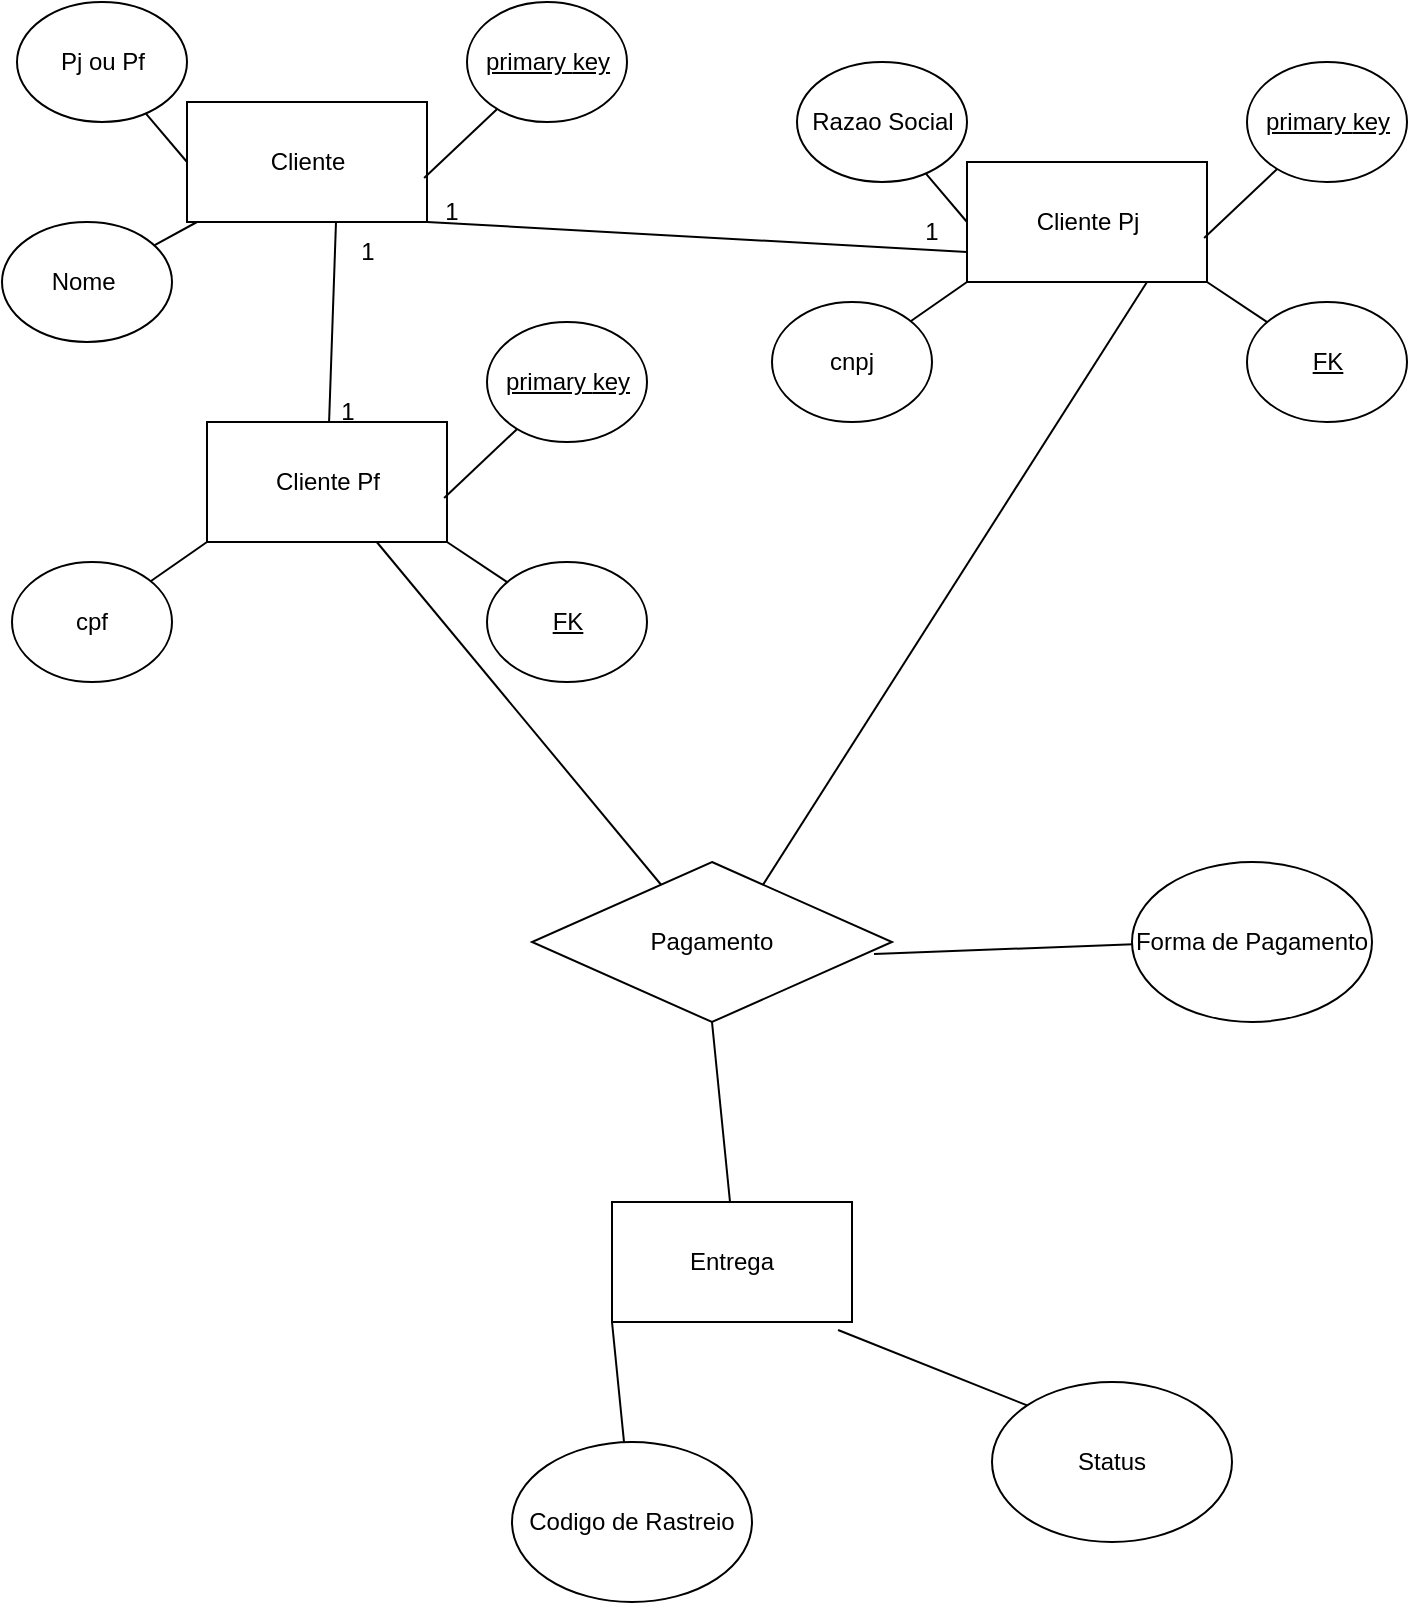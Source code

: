 <mxfile version="25.0.1">
  <diagram name="Página-1" id="Lajqjl-F_BPVKonn6Wrh">
    <mxGraphModel dx="1124" dy="749" grid="1" gridSize="10" guides="1" tooltips="1" connect="1" arrows="1" fold="1" page="1" pageScale="1" pageWidth="827" pageHeight="1169" math="0" shadow="0">
      <root>
        <mxCell id="0" />
        <mxCell id="1" parent="0" />
        <mxCell id="zp3nPNhEVCg_G4fRHyut-75" value="Cliente" style="rounded=0;whiteSpace=wrap;html=1;" vertex="1" parent="1">
          <mxGeometry x="107.5" y="80" width="120" height="60" as="geometry" />
        </mxCell>
        <mxCell id="zp3nPNhEVCg_G4fRHyut-76" value="&lt;u&gt;primary&amp;nbsp;&lt;span style=&quot;color: rgba(0, 0, 0, 0); font-family: monospace; font-size: 0px; text-align: start; text-wrap-mode: nowrap;&quot;&gt;%3CmxGraphModel%3E%3Croot%3E%3CmxCell%20id%3D%220%22%2F%3E%3CmxCell%20id%3D%221%22%20parent%3D%220%22%2F%3E%3CmxCell%20id%3D%222%22%20value%3D%22Cliente%22%20style%3D%22shape%3Dtable%3BstartSize%3D30%3Bcontainer%3D1%3Bcollapsible%3D0%3BchildLayout%3DtableLayout%3BfixedRows%3D1%3BrowLines%3D0%3BfontStyle%3D0%3BstrokeColor%3Ddefault%3BfontSize%3D16%3B%22%20vertex%3D%221%22%20parent%3D%221%22%3E%3CmxGeometry%20x%3D%2220%22%20y%3D%22240%22%20width%3D%22310%22%20height%3D%22160%22%20as%3D%22geometry%22%2F%3E%3C%2FmxCell%3E%3CmxCell%20id%3D%223%22%20value%3D%22%22%20style%3D%22shape%3DtableRow%3Bhorizontal%3D0%3BstartSize%3D0%3BswimlaneHead%3D0%3BswimlaneBody%3D0%3Btop%3D0%3Bleft%3D0%3Bbottom%3D0%3Bright%3D0%3Bcollapsible%3D0%3BdropTarget%3D0%3BfillColor%3Dnone%3Bpoints%3D%5B%5B0%2C0.5%5D%2C%5B1%2C0.5%5D%5D%3BportConstraint%3Deastwest%3BstrokeColor%3Dinherit%3BfontSize%3D16%3B%22%20vertex%3D%221%22%20parent%3D%222%22%3E%3CmxGeometry%20y%3D%2230%22%20width%3D%22310%22%20height%3D%2240%22%20as%3D%22geometry%22%2F%3E%3C%2FmxCell%3E%3CmxCell%20id%3D%224%22%20value%3D%22PK%22%20style%3D%22shape%3DpartialRectangle%3Bhtml%3D1%3BwhiteSpace%3Dwrap%3Bconnectable%3D0%3BfillColor%3Dnone%3Btop%3D0%3Bleft%3D0%3Bbottom%3D0%3Bright%3D0%3Boverflow%3Dhidden%3BpointerEvents%3D1%3BstrokeColor%3Dinherit%3BfontSize%3D16%3B%22%20vertex%3D%221%22%20parent%3D%223%22%3E%3CmxGeometry%20width%3D%2269%22%20height%3D%2240%22%20as%3D%22geometry%22%3E%3CmxRectangle%20width%3D%2269%22%20height%3D%2240%22%20as%3D%22alternateBounds%22%2F%3E%3C%2FmxGeometry%3E%3C%2FmxCell%3E%3CmxCell%20id%3D%225%22%20value%3D%22%26lt%3Bu%26gt%3BPrymary%20key%26lt%3B%2Fu%26gt%3B%22%20style%3D%22shape%3DpartialRectangle%3Bhtml%3D1%3BwhiteSpace%3Dwrap%3Bconnectable%3D0%3BfillColor%3Dnone%3Btop%3D0%3Bleft%3D0%3Bbottom%3D0%3Bright%3D0%3Balign%3Dleft%3BspacingLeft%3D6%3Boverflow%3Dhidden%3BstrokeColor%3Dinherit%3BfontSize%3D16%3B%22%20vertex%3D%221%22%20parent%3D%223%22%3E%3CmxGeometry%20x%3D%2269%22%20width%3D%22241%22%20height%3D%2240%22%20as%3D%22geometry%22%3E%3CmxRectangle%20width%3D%22241%22%20height%3D%2240%22%20as%3D%22alternateBounds%22%2F%3E%3C%2FmxGeometry%3E%3C%2FmxCell%3E%3CmxCell%20id%3D%226%22%20value%3D%22%22%20style%3D%22shape%3DtableRow%3Bhorizontal%3D0%3BstartSize%3D0%3BswimlaneHead%3D0%3BswimlaneBody%3D0%3Btop%3D0%3Bleft%3D0%3Bbottom%3D0%3Bright%3D0%3Bcollapsible%3D0%3BdropTarget%3D0%3BfillColor%3Dnone%3Bpoints%3D%5B%5B0%2C0.5%5D%2C%5B1%2C0.5%5D%5D%3BportConstraint%3Deastwest%3BstrokeColor%3Dinherit%3BfontSize%3D16%3B%22%20vertex%3D%221%22%20parent%3D%222%22%3E%3CmxGeometry%20y%3D%2270%22%20width%3D%22310%22%20height%3D%2270%22%20as%3D%22geometry%22%2F%3E%3C%2FmxCell%3E%3CmxCell%20id%3D%227%22%20value%3D%22Tipo%20Cliente%22%20style%3D%22shape%3DpartialRectangle%3Bhtml%3D1%3BwhiteSpace%3Dwrap%3Bconnectable%3D0%3BfillColor%3Dnone%3Btop%3D0%3Bleft%3D0%3Bbottom%3D0%3Bright%3D0%3Boverflow%3Dhidden%3BstrokeColor%3Dinherit%3BfontSize%3D16%3B%22%20vertex%3D%221%22%20parent%3D%226%22%3E%3CmxGeometry%20width%3D%2269%22%20height%3D%2270%22%20as%3D%22geometry%22%3E%3CmxRectangle%20width%3D%2269%22%20height%3D%2270%22%20as%3D%22alternateBounds%22%2F%3E%3C%2FmxGeometry%3E%3C%2FmxCell%3E%3CmxCell%20id%3D%228%22%20value%3D%22Pj%20ou%20Pf%22%20style%3D%22shape%3DpartialRectangle%3Bhtml%3D1%3BwhiteSpace%3Dwrap%3Bconnectable%3D0%3BfillColor%3Dnone%3Btop%3D0%3Bleft%3D0%3Bbottom%3D0%3Bright%3D0%3Balign%3Dleft%3BspacingLeft%3D6%3Boverflow%3Dhidden%3BstrokeColor%3Dinherit%3BfontSize%3D16%3B%22%20vertex%3D%221%22%20parent%3D%226%22%3E%3CmxGeometry%20x%3D%2269%22%20width%3D%22241%22%20height%3D%2270%22%20as%3D%22geometry%22%3E%3CmxRectangle%20width%3D%22241%22%20height%3D%2270%22%20as%3D%22alternateBounds%22%2F%3E%3C%2FmxGeometry%3E%3C%2FmxCell%3E%3CmxCell%20id%3D%229%22%20value%3D%22%22%20style%3D%22shape%3DtableRow%3Bhorizontal%3D0%3BstartSize%3D0%3BswimlaneHead%3D0%3BswimlaneBody%3D0%3Btop%3D0%3Bleft%3D0%3Bbottom%3D0%3Bright%3D0%3Bcollapsible%3D0%3BdropTarget%3D0%3BfillColor%3Dnone%3Bpoints%3D%5B%5B0%2C0.5%5D%2C%5B1%2C0.5%5D%5D%3BportConstraint%3Deastwest%3BstrokeColor%3Dinherit%3BfontSize%3D16%3B%22%20vertex%3D%221%22%20parent%3D%222%22%3E%3CmxGeometry%20y%3D%22140%22%20width%3D%22310%22%20height%3D%2220%22%20as%3D%22geometry%22%2F%3E%3C%2FmxCell%3E%3CmxCell%20id%3D%2210%22%20value%3D%22%22%20style%3D%22shape%3DpartialRectangle%3Bhtml%3D1%3BwhiteSpace%3Dwrap%3Bconnectable%3D0%3BfillColor%3Dnone%3Btop%3D0%3Bleft%3D0%3Bbottom%3D0%3Bright%3D0%3Boverflow%3Dhidden%3BstrokeColor%3Dinherit%3BfontSize%3D16%3B%22%20vertex%3D%221%22%20parent%3D%229%22%3E%3CmxGeometry%20width%3D%2269%22%20height%3D%2220%22%20as%3D%22geometry%22%3E%3CmxRectangle%20width%3D%2269%22%20height%3D%2220%22%20as%3D%22alternateBounds%22%2F%3E%3C%2FmxGeometry%3E%3C%2FmxCell%3E%3CmxCell%20id%3D%2211%22%20value%3D%22%22%20style%3D%22shape%3DpartialRectangle%3Bhtml%3D1%3BwhiteSpace%3Dwrap%3Bconnectable%3D0%3BfillColor%3Dnone%3Btop%3D0%3Bleft%3D0%3Bbottom%3D0%3Bright%3D0%3Balign%3Dleft%3BspacingLeft%3D6%3Boverflow%3Dhidden%3BstrokeColor%3Dinherit%3BfontSize%3D16%3B%22%20vertex%3D%221%22%20parent%3D%229%22%3E%3CmxGeometry%20x%3D%2269%22%20width%3D%22241%22%20height%3D%2220%22%20as%3D%22geometry%22%3E%3CmxRectangle%20width%3D%22241%22%20height%3D%2220%22%20as%3D%22alternateBounds%22%2F%3E%3C%2FmxGeometry%3E%3C%2FmxCell%3E%3C%2Froot%3E%3C%2FmxGraphModel%3E&lt;/span&gt;key&lt;/u&gt;" style="ellipse;whiteSpace=wrap;html=1;" vertex="1" parent="1">
          <mxGeometry x="247.5" y="30" width="80" height="60" as="geometry" />
        </mxCell>
        <mxCell id="zp3nPNhEVCg_G4fRHyut-77" value="Pj ou Pf" style="ellipse;whiteSpace=wrap;html=1;" vertex="1" parent="1">
          <mxGeometry x="22.5" y="30" width="85" height="60" as="geometry" />
        </mxCell>
        <mxCell id="zp3nPNhEVCg_G4fRHyut-78" value="" style="endArrow=none;html=1;rounded=0;exitX=0;exitY=0.5;exitDx=0;exitDy=0;" edge="1" parent="1" source="zp3nPNhEVCg_G4fRHyut-75" target="zp3nPNhEVCg_G4fRHyut-77">
          <mxGeometry width="50" height="50" relative="1" as="geometry">
            <mxPoint x="270" y="410" as="sourcePoint" />
            <mxPoint x="320" y="360" as="targetPoint" />
          </mxGeometry>
        </mxCell>
        <mxCell id="zp3nPNhEVCg_G4fRHyut-79" value="" style="endArrow=none;html=1;rounded=0;exitX=0.988;exitY=0.633;exitDx=0;exitDy=0;exitPerimeter=0;" edge="1" parent="1" source="zp3nPNhEVCg_G4fRHyut-75" target="zp3nPNhEVCg_G4fRHyut-76">
          <mxGeometry width="50" height="50" relative="1" as="geometry">
            <mxPoint x="118" y="120" as="sourcePoint" />
            <mxPoint x="97" y="96" as="targetPoint" />
          </mxGeometry>
        </mxCell>
        <mxCell id="zp3nPNhEVCg_G4fRHyut-80" value="Cliente Pf" style="rounded=0;whiteSpace=wrap;html=1;" vertex="1" parent="1">
          <mxGeometry x="117.5" y="240" width="120" height="60" as="geometry" />
        </mxCell>
        <mxCell id="zp3nPNhEVCg_G4fRHyut-81" value="&lt;u&gt;primary&amp;nbsp;&lt;span style=&quot;color: rgba(0, 0, 0, 0); font-family: monospace; font-size: 0px; text-align: start; text-wrap-mode: nowrap;&quot;&gt;%3CmxGraphModel%3E%3Croot%3E%3CmxCell%20id%3D%220%22%2F%3E%3CmxCell%20id%3D%221%22%20parent%3D%220%22%2F%3E%3CmxCell%20id%3D%222%22%20value%3D%22Cliente%22%20style%3D%22shape%3Dtable%3BstartSize%3D30%3Bcontainer%3D1%3Bcollapsible%3D0%3BchildLayout%3DtableLayout%3BfixedRows%3D1%3BrowLines%3D0%3BfontStyle%3D0%3BstrokeColor%3Ddefault%3BfontSize%3D16%3B%22%20vertex%3D%221%22%20parent%3D%221%22%3E%3CmxGeometry%20x%3D%2220%22%20y%3D%22240%22%20width%3D%22310%22%20height%3D%22160%22%20as%3D%22geometry%22%2F%3E%3C%2FmxCell%3E%3CmxCell%20id%3D%223%22%20value%3D%22%22%20style%3D%22shape%3DtableRow%3Bhorizontal%3D0%3BstartSize%3D0%3BswimlaneHead%3D0%3BswimlaneBody%3D0%3Btop%3D0%3Bleft%3D0%3Bbottom%3D0%3Bright%3D0%3Bcollapsible%3D0%3BdropTarget%3D0%3BfillColor%3Dnone%3Bpoints%3D%5B%5B0%2C0.5%5D%2C%5B1%2C0.5%5D%5D%3BportConstraint%3Deastwest%3BstrokeColor%3Dinherit%3BfontSize%3D16%3B%22%20vertex%3D%221%22%20parent%3D%222%22%3E%3CmxGeometry%20y%3D%2230%22%20width%3D%22310%22%20height%3D%2240%22%20as%3D%22geometry%22%2F%3E%3C%2FmxCell%3E%3CmxCell%20id%3D%224%22%20value%3D%22PK%22%20style%3D%22shape%3DpartialRectangle%3Bhtml%3D1%3BwhiteSpace%3Dwrap%3Bconnectable%3D0%3BfillColor%3Dnone%3Btop%3D0%3Bleft%3D0%3Bbottom%3D0%3Bright%3D0%3Boverflow%3Dhidden%3BpointerEvents%3D1%3BstrokeColor%3Dinherit%3BfontSize%3D16%3B%22%20vertex%3D%221%22%20parent%3D%223%22%3E%3CmxGeometry%20width%3D%2269%22%20height%3D%2240%22%20as%3D%22geometry%22%3E%3CmxRectangle%20width%3D%2269%22%20height%3D%2240%22%20as%3D%22alternateBounds%22%2F%3E%3C%2FmxGeometry%3E%3C%2FmxCell%3E%3CmxCell%20id%3D%225%22%20value%3D%22%26lt%3Bu%26gt%3BPrymary%20key%26lt%3B%2Fu%26gt%3B%22%20style%3D%22shape%3DpartialRectangle%3Bhtml%3D1%3BwhiteSpace%3Dwrap%3Bconnectable%3D0%3BfillColor%3Dnone%3Btop%3D0%3Bleft%3D0%3Bbottom%3D0%3Bright%3D0%3Balign%3Dleft%3BspacingLeft%3D6%3Boverflow%3Dhidden%3BstrokeColor%3Dinherit%3BfontSize%3D16%3B%22%20vertex%3D%221%22%20parent%3D%223%22%3E%3CmxGeometry%20x%3D%2269%22%20width%3D%22241%22%20height%3D%2240%22%20as%3D%22geometry%22%3E%3CmxRectangle%20width%3D%22241%22%20height%3D%2240%22%20as%3D%22alternateBounds%22%2F%3E%3C%2FmxGeometry%3E%3C%2FmxCell%3E%3CmxCell%20id%3D%226%22%20value%3D%22%22%20style%3D%22shape%3DtableRow%3Bhorizontal%3D0%3BstartSize%3D0%3BswimlaneHead%3D0%3BswimlaneBody%3D0%3Btop%3D0%3Bleft%3D0%3Bbottom%3D0%3Bright%3D0%3Bcollapsible%3D0%3BdropTarget%3D0%3BfillColor%3Dnone%3Bpoints%3D%5B%5B0%2C0.5%5D%2C%5B1%2C0.5%5D%5D%3BportConstraint%3Deastwest%3BstrokeColor%3Dinherit%3BfontSize%3D16%3B%22%20vertex%3D%221%22%20parent%3D%222%22%3E%3CmxGeometry%20y%3D%2270%22%20width%3D%22310%22%20height%3D%2270%22%20as%3D%22geometry%22%2F%3E%3C%2FmxCell%3E%3CmxCell%20id%3D%227%22%20value%3D%22Tipo%20Cliente%22%20style%3D%22shape%3DpartialRectangle%3Bhtml%3D1%3BwhiteSpace%3Dwrap%3Bconnectable%3D0%3BfillColor%3Dnone%3Btop%3D0%3Bleft%3D0%3Bbottom%3D0%3Bright%3D0%3Boverflow%3Dhidden%3BstrokeColor%3Dinherit%3BfontSize%3D16%3B%22%20vertex%3D%221%22%20parent%3D%226%22%3E%3CmxGeometry%20width%3D%2269%22%20height%3D%2270%22%20as%3D%22geometry%22%3E%3CmxRectangle%20width%3D%2269%22%20height%3D%2270%22%20as%3D%22alternateBounds%22%2F%3E%3C%2FmxGeometry%3E%3C%2FmxCell%3E%3CmxCell%20id%3D%228%22%20value%3D%22Pj%20ou%20Pf%22%20style%3D%22shape%3DpartialRectangle%3Bhtml%3D1%3BwhiteSpace%3Dwrap%3Bconnectable%3D0%3BfillColor%3Dnone%3Btop%3D0%3Bleft%3D0%3Bbottom%3D0%3Bright%3D0%3Balign%3Dleft%3BspacingLeft%3D6%3Boverflow%3Dhidden%3BstrokeColor%3Dinherit%3BfontSize%3D16%3B%22%20vertex%3D%221%22%20parent%3D%226%22%3E%3CmxGeometry%20x%3D%2269%22%20width%3D%22241%22%20height%3D%2270%22%20as%3D%22geometry%22%3E%3CmxRectangle%20width%3D%22241%22%20height%3D%2270%22%20as%3D%22alternateBounds%22%2F%3E%3C%2FmxGeometry%3E%3C%2FmxCell%3E%3CmxCell%20id%3D%229%22%20value%3D%22%22%20style%3D%22shape%3DtableRow%3Bhorizontal%3D0%3BstartSize%3D0%3BswimlaneHead%3D0%3BswimlaneBody%3D0%3Btop%3D0%3Bleft%3D0%3Bbottom%3D0%3Bright%3D0%3Bcollapsible%3D0%3BdropTarget%3D0%3BfillColor%3Dnone%3Bpoints%3D%5B%5B0%2C0.5%5D%2C%5B1%2C0.5%5D%5D%3BportConstraint%3Deastwest%3BstrokeColor%3Dinherit%3BfontSize%3D16%3B%22%20vertex%3D%221%22%20parent%3D%222%22%3E%3CmxGeometry%20y%3D%22140%22%20width%3D%22310%22%20height%3D%2220%22%20as%3D%22geometry%22%2F%3E%3C%2FmxCell%3E%3CmxCell%20id%3D%2210%22%20value%3D%22%22%20style%3D%22shape%3DpartialRectangle%3Bhtml%3D1%3BwhiteSpace%3Dwrap%3Bconnectable%3D0%3BfillColor%3Dnone%3Btop%3D0%3Bleft%3D0%3Bbottom%3D0%3Bright%3D0%3Boverflow%3Dhidden%3BstrokeColor%3Dinherit%3BfontSize%3D16%3B%22%20vertex%3D%221%22%20parent%3D%229%22%3E%3CmxGeometry%20width%3D%2269%22%20height%3D%2220%22%20as%3D%22geometry%22%3E%3CmxRectangle%20width%3D%2269%22%20height%3D%2220%22%20as%3D%22alternateBounds%22%2F%3E%3C%2FmxGeometry%3E%3C%2FmxCell%3E%3CmxCell%20id%3D%2211%22%20value%3D%22%22%20style%3D%22shape%3DpartialRectangle%3Bhtml%3D1%3BwhiteSpace%3Dwrap%3Bconnectable%3D0%3BfillColor%3Dnone%3Btop%3D0%3Bleft%3D0%3Bbottom%3D0%3Bright%3D0%3Balign%3Dleft%3BspacingLeft%3D6%3Boverflow%3Dhidden%3BstrokeColor%3Dinherit%3BfontSize%3D16%3B%22%20vertex%3D%221%22%20parent%3D%229%22%3E%3CmxGeometry%20x%3D%2269%22%20width%3D%22241%22%20height%3D%2220%22%20as%3D%22geometry%22%3E%3CmxRectangle%20width%3D%22241%22%20height%3D%2220%22%20as%3D%22alternateBounds%22%2F%3E%3C%2FmxGeometry%3E%3C%2FmxCell%3E%3C%2Froot%3E%3C%2FmxGraphModel%3E&lt;/span&gt;key&lt;/u&gt;" style="ellipse;whiteSpace=wrap;html=1;" vertex="1" parent="1">
          <mxGeometry x="257.5" y="190" width="80" height="60" as="geometry" />
        </mxCell>
        <mxCell id="zp3nPNhEVCg_G4fRHyut-82" value="Nome&amp;nbsp;" style="ellipse;whiteSpace=wrap;html=1;" vertex="1" parent="1">
          <mxGeometry x="15" y="140" width="85" height="60" as="geometry" />
        </mxCell>
        <mxCell id="zp3nPNhEVCg_G4fRHyut-83" value="" style="endArrow=none;html=1;rounded=0;" edge="1" parent="1" source="zp3nPNhEVCg_G4fRHyut-75" target="zp3nPNhEVCg_G4fRHyut-82">
          <mxGeometry width="50" height="50" relative="1" as="geometry">
            <mxPoint x="280" y="570" as="sourcePoint" />
            <mxPoint x="330" y="520" as="targetPoint" />
          </mxGeometry>
        </mxCell>
        <mxCell id="zp3nPNhEVCg_G4fRHyut-84" value="" style="endArrow=none;html=1;rounded=0;exitX=0.988;exitY=0.633;exitDx=0;exitDy=0;exitPerimeter=0;" edge="1" parent="1" source="zp3nPNhEVCg_G4fRHyut-80" target="zp3nPNhEVCg_G4fRHyut-81">
          <mxGeometry width="50" height="50" relative="1" as="geometry">
            <mxPoint x="128" y="280" as="sourcePoint" />
            <mxPoint x="107" y="256" as="targetPoint" />
          </mxGeometry>
        </mxCell>
        <mxCell id="zp3nPNhEVCg_G4fRHyut-85" value="&lt;u&gt;FK&lt;/u&gt;" style="ellipse;whiteSpace=wrap;html=1;" vertex="1" parent="1">
          <mxGeometry x="257.5" y="310" width="80" height="60" as="geometry" />
        </mxCell>
        <mxCell id="zp3nPNhEVCg_G4fRHyut-86" value="" style="endArrow=none;html=1;rounded=0;entryX=1;entryY=1;entryDx=0;entryDy=0;" edge="1" parent="1" source="zp3nPNhEVCg_G4fRHyut-85" target="zp3nPNhEVCg_G4fRHyut-80">
          <mxGeometry width="50" height="50" relative="1" as="geometry">
            <mxPoint x="510" y="410" as="sourcePoint" />
            <mxPoint x="560" y="360" as="targetPoint" />
          </mxGeometry>
        </mxCell>
        <mxCell id="zp3nPNhEVCg_G4fRHyut-89" value="cpf" style="ellipse;whiteSpace=wrap;html=1;" vertex="1" parent="1">
          <mxGeometry x="20" y="310" width="80" height="60" as="geometry" />
        </mxCell>
        <mxCell id="zp3nPNhEVCg_G4fRHyut-90" value="" style="endArrow=none;html=1;rounded=0;entryX=0;entryY=1;entryDx=0;entryDy=0;" edge="1" parent="1" source="zp3nPNhEVCg_G4fRHyut-89" target="zp3nPNhEVCg_G4fRHyut-80">
          <mxGeometry width="50" height="50" relative="1" as="geometry">
            <mxPoint x="510" y="410" as="sourcePoint" />
            <mxPoint x="560" y="360" as="targetPoint" />
          </mxGeometry>
        </mxCell>
        <mxCell id="zp3nPNhEVCg_G4fRHyut-91" value="Cliente Pj" style="rounded=0;whiteSpace=wrap;html=1;" vertex="1" parent="1">
          <mxGeometry x="497.5" y="110" width="120" height="60" as="geometry" />
        </mxCell>
        <mxCell id="zp3nPNhEVCg_G4fRHyut-92" value="&lt;u&gt;primary&amp;nbsp;&lt;span style=&quot;color: rgba(0, 0, 0, 0); font-family: monospace; font-size: 0px; text-align: start; text-wrap-mode: nowrap;&quot;&gt;%3CmxGraphModel%3E%3Croot%3E%3CmxCell%20id%3D%220%22%2F%3E%3CmxCell%20id%3D%221%22%20parent%3D%220%22%2F%3E%3CmxCell%20id%3D%222%22%20value%3D%22Cliente%22%20style%3D%22shape%3Dtable%3BstartSize%3D30%3Bcontainer%3D1%3Bcollapsible%3D0%3BchildLayout%3DtableLayout%3BfixedRows%3D1%3BrowLines%3D0%3BfontStyle%3D0%3BstrokeColor%3Ddefault%3BfontSize%3D16%3B%22%20vertex%3D%221%22%20parent%3D%221%22%3E%3CmxGeometry%20x%3D%2220%22%20y%3D%22240%22%20width%3D%22310%22%20height%3D%22160%22%20as%3D%22geometry%22%2F%3E%3C%2FmxCell%3E%3CmxCell%20id%3D%223%22%20value%3D%22%22%20style%3D%22shape%3DtableRow%3Bhorizontal%3D0%3BstartSize%3D0%3BswimlaneHead%3D0%3BswimlaneBody%3D0%3Btop%3D0%3Bleft%3D0%3Bbottom%3D0%3Bright%3D0%3Bcollapsible%3D0%3BdropTarget%3D0%3BfillColor%3Dnone%3Bpoints%3D%5B%5B0%2C0.5%5D%2C%5B1%2C0.5%5D%5D%3BportConstraint%3Deastwest%3BstrokeColor%3Dinherit%3BfontSize%3D16%3B%22%20vertex%3D%221%22%20parent%3D%222%22%3E%3CmxGeometry%20y%3D%2230%22%20width%3D%22310%22%20height%3D%2240%22%20as%3D%22geometry%22%2F%3E%3C%2FmxCell%3E%3CmxCell%20id%3D%224%22%20value%3D%22PK%22%20style%3D%22shape%3DpartialRectangle%3Bhtml%3D1%3BwhiteSpace%3Dwrap%3Bconnectable%3D0%3BfillColor%3Dnone%3Btop%3D0%3Bleft%3D0%3Bbottom%3D0%3Bright%3D0%3Boverflow%3Dhidden%3BpointerEvents%3D1%3BstrokeColor%3Dinherit%3BfontSize%3D16%3B%22%20vertex%3D%221%22%20parent%3D%223%22%3E%3CmxGeometry%20width%3D%2269%22%20height%3D%2240%22%20as%3D%22geometry%22%3E%3CmxRectangle%20width%3D%2269%22%20height%3D%2240%22%20as%3D%22alternateBounds%22%2F%3E%3C%2FmxGeometry%3E%3C%2FmxCell%3E%3CmxCell%20id%3D%225%22%20value%3D%22%26lt%3Bu%26gt%3BPrymary%20key%26lt%3B%2Fu%26gt%3B%22%20style%3D%22shape%3DpartialRectangle%3Bhtml%3D1%3BwhiteSpace%3Dwrap%3Bconnectable%3D0%3BfillColor%3Dnone%3Btop%3D0%3Bleft%3D0%3Bbottom%3D0%3Bright%3D0%3Balign%3Dleft%3BspacingLeft%3D6%3Boverflow%3Dhidden%3BstrokeColor%3Dinherit%3BfontSize%3D16%3B%22%20vertex%3D%221%22%20parent%3D%223%22%3E%3CmxGeometry%20x%3D%2269%22%20width%3D%22241%22%20height%3D%2240%22%20as%3D%22geometry%22%3E%3CmxRectangle%20width%3D%22241%22%20height%3D%2240%22%20as%3D%22alternateBounds%22%2F%3E%3C%2FmxGeometry%3E%3C%2FmxCell%3E%3CmxCell%20id%3D%226%22%20value%3D%22%22%20style%3D%22shape%3DtableRow%3Bhorizontal%3D0%3BstartSize%3D0%3BswimlaneHead%3D0%3BswimlaneBody%3D0%3Btop%3D0%3Bleft%3D0%3Bbottom%3D0%3Bright%3D0%3Bcollapsible%3D0%3BdropTarget%3D0%3BfillColor%3Dnone%3Bpoints%3D%5B%5B0%2C0.5%5D%2C%5B1%2C0.5%5D%5D%3BportConstraint%3Deastwest%3BstrokeColor%3Dinherit%3BfontSize%3D16%3B%22%20vertex%3D%221%22%20parent%3D%222%22%3E%3CmxGeometry%20y%3D%2270%22%20width%3D%22310%22%20height%3D%2270%22%20as%3D%22geometry%22%2F%3E%3C%2FmxCell%3E%3CmxCell%20id%3D%227%22%20value%3D%22Tipo%20Cliente%22%20style%3D%22shape%3DpartialRectangle%3Bhtml%3D1%3BwhiteSpace%3Dwrap%3Bconnectable%3D0%3BfillColor%3Dnone%3Btop%3D0%3Bleft%3D0%3Bbottom%3D0%3Bright%3D0%3Boverflow%3Dhidden%3BstrokeColor%3Dinherit%3BfontSize%3D16%3B%22%20vertex%3D%221%22%20parent%3D%226%22%3E%3CmxGeometry%20width%3D%2269%22%20height%3D%2270%22%20as%3D%22geometry%22%3E%3CmxRectangle%20width%3D%2269%22%20height%3D%2270%22%20as%3D%22alternateBounds%22%2F%3E%3C%2FmxGeometry%3E%3C%2FmxCell%3E%3CmxCell%20id%3D%228%22%20value%3D%22Pj%20ou%20Pf%22%20style%3D%22shape%3DpartialRectangle%3Bhtml%3D1%3BwhiteSpace%3Dwrap%3Bconnectable%3D0%3BfillColor%3Dnone%3Btop%3D0%3Bleft%3D0%3Bbottom%3D0%3Bright%3D0%3Balign%3Dleft%3BspacingLeft%3D6%3Boverflow%3Dhidden%3BstrokeColor%3Dinherit%3BfontSize%3D16%3B%22%20vertex%3D%221%22%20parent%3D%226%22%3E%3CmxGeometry%20x%3D%2269%22%20width%3D%22241%22%20height%3D%2270%22%20as%3D%22geometry%22%3E%3CmxRectangle%20width%3D%22241%22%20height%3D%2270%22%20as%3D%22alternateBounds%22%2F%3E%3C%2FmxGeometry%3E%3C%2FmxCell%3E%3CmxCell%20id%3D%229%22%20value%3D%22%22%20style%3D%22shape%3DtableRow%3Bhorizontal%3D0%3BstartSize%3D0%3BswimlaneHead%3D0%3BswimlaneBody%3D0%3Btop%3D0%3Bleft%3D0%3Bbottom%3D0%3Bright%3D0%3Bcollapsible%3D0%3BdropTarget%3D0%3BfillColor%3Dnone%3Bpoints%3D%5B%5B0%2C0.5%5D%2C%5B1%2C0.5%5D%5D%3BportConstraint%3Deastwest%3BstrokeColor%3Dinherit%3BfontSize%3D16%3B%22%20vertex%3D%221%22%20parent%3D%222%22%3E%3CmxGeometry%20y%3D%22140%22%20width%3D%22310%22%20height%3D%2220%22%20as%3D%22geometry%22%2F%3E%3C%2FmxCell%3E%3CmxCell%20id%3D%2210%22%20value%3D%22%22%20style%3D%22shape%3DpartialRectangle%3Bhtml%3D1%3BwhiteSpace%3Dwrap%3Bconnectable%3D0%3BfillColor%3Dnone%3Btop%3D0%3Bleft%3D0%3Bbottom%3D0%3Bright%3D0%3Boverflow%3Dhidden%3BstrokeColor%3Dinherit%3BfontSize%3D16%3B%22%20vertex%3D%221%22%20parent%3D%229%22%3E%3CmxGeometry%20width%3D%2269%22%20height%3D%2220%22%20as%3D%22geometry%22%3E%3CmxRectangle%20width%3D%2269%22%20height%3D%2220%22%20as%3D%22alternateBounds%22%2F%3E%3C%2FmxGeometry%3E%3C%2FmxCell%3E%3CmxCell%20id%3D%2211%22%20value%3D%22%22%20style%3D%22shape%3DpartialRectangle%3Bhtml%3D1%3BwhiteSpace%3Dwrap%3Bconnectable%3D0%3BfillColor%3Dnone%3Btop%3D0%3Bleft%3D0%3Bbottom%3D0%3Bright%3D0%3Balign%3Dleft%3BspacingLeft%3D6%3Boverflow%3Dhidden%3BstrokeColor%3Dinherit%3BfontSize%3D16%3B%22%20vertex%3D%221%22%20parent%3D%229%22%3E%3CmxGeometry%20x%3D%2269%22%20width%3D%22241%22%20height%3D%2220%22%20as%3D%22geometry%22%3E%3CmxRectangle%20width%3D%22241%22%20height%3D%2220%22%20as%3D%22alternateBounds%22%2F%3E%3C%2FmxGeometry%3E%3C%2FmxCell%3E%3C%2Froot%3E%3C%2FmxGraphModel%3E&lt;/span&gt;key&lt;/u&gt;" style="ellipse;whiteSpace=wrap;html=1;" vertex="1" parent="1">
          <mxGeometry x="637.5" y="60" width="80" height="60" as="geometry" />
        </mxCell>
        <mxCell id="zp3nPNhEVCg_G4fRHyut-93" value="Razao Social" style="ellipse;whiteSpace=wrap;html=1;" vertex="1" parent="1">
          <mxGeometry x="412.5" y="60" width="85" height="60" as="geometry" />
        </mxCell>
        <mxCell id="zp3nPNhEVCg_G4fRHyut-94" value="" style="endArrow=none;html=1;rounded=0;exitX=0;exitY=0.5;exitDx=0;exitDy=0;" edge="1" parent="1" source="zp3nPNhEVCg_G4fRHyut-91" target="zp3nPNhEVCg_G4fRHyut-93">
          <mxGeometry width="50" height="50" relative="1" as="geometry">
            <mxPoint x="660" y="440" as="sourcePoint" />
            <mxPoint x="710" y="390" as="targetPoint" />
          </mxGeometry>
        </mxCell>
        <mxCell id="zp3nPNhEVCg_G4fRHyut-95" value="" style="endArrow=none;html=1;rounded=0;exitX=0.988;exitY=0.633;exitDx=0;exitDy=0;exitPerimeter=0;" edge="1" parent="1" source="zp3nPNhEVCg_G4fRHyut-91" target="zp3nPNhEVCg_G4fRHyut-92">
          <mxGeometry width="50" height="50" relative="1" as="geometry">
            <mxPoint x="508" y="150" as="sourcePoint" />
            <mxPoint x="487" y="126" as="targetPoint" />
          </mxGeometry>
        </mxCell>
        <mxCell id="zp3nPNhEVCg_G4fRHyut-96" value="&lt;u&gt;FK&lt;/u&gt;" style="ellipse;whiteSpace=wrap;html=1;" vertex="1" parent="1">
          <mxGeometry x="637.5" y="180" width="80" height="60" as="geometry" />
        </mxCell>
        <mxCell id="zp3nPNhEVCg_G4fRHyut-97" value="" style="endArrow=none;html=1;rounded=0;entryX=1;entryY=1;entryDx=0;entryDy=0;" edge="1" parent="1" source="zp3nPNhEVCg_G4fRHyut-96" target="zp3nPNhEVCg_G4fRHyut-91">
          <mxGeometry width="50" height="50" relative="1" as="geometry">
            <mxPoint x="890" y="280" as="sourcePoint" />
            <mxPoint x="940" y="230" as="targetPoint" />
          </mxGeometry>
        </mxCell>
        <mxCell id="zp3nPNhEVCg_G4fRHyut-98" value="cnpj" style="ellipse;whiteSpace=wrap;html=1;" vertex="1" parent="1">
          <mxGeometry x="400" y="180" width="80" height="60" as="geometry" />
        </mxCell>
        <mxCell id="zp3nPNhEVCg_G4fRHyut-99" value="" style="endArrow=none;html=1;rounded=0;entryX=0;entryY=1;entryDx=0;entryDy=0;" edge="1" parent="1" source="zp3nPNhEVCg_G4fRHyut-98" target="zp3nPNhEVCg_G4fRHyut-91">
          <mxGeometry width="50" height="50" relative="1" as="geometry">
            <mxPoint x="890" y="280" as="sourcePoint" />
            <mxPoint x="940" y="230" as="targetPoint" />
          </mxGeometry>
        </mxCell>
        <mxCell id="zp3nPNhEVCg_G4fRHyut-102" value="" style="endArrow=none;html=1;rounded=0;" edge="1" parent="1" source="zp3nPNhEVCg_G4fRHyut-80">
          <mxGeometry width="50" height="50" relative="1" as="geometry">
            <mxPoint x="180" y="231.5" as="sourcePoint" />
            <mxPoint x="182" y="140" as="targetPoint" />
          </mxGeometry>
        </mxCell>
        <mxCell id="zp3nPNhEVCg_G4fRHyut-103" value="" style="endArrow=none;html=1;rounded=0;entryX=1;entryY=1;entryDx=0;entryDy=0;exitX=0;exitY=0.75;exitDx=0;exitDy=0;" edge="1" parent="1" source="zp3nPNhEVCg_G4fRHyut-91" target="zp3nPNhEVCg_G4fRHyut-75">
          <mxGeometry width="50" height="50" relative="1" as="geometry">
            <mxPoint x="188" y="250" as="sourcePoint" />
            <mxPoint x="189" y="147" as="targetPoint" />
          </mxGeometry>
        </mxCell>
        <mxCell id="zp3nPNhEVCg_G4fRHyut-104" value="1" style="text;strokeColor=none;align=center;fillColor=none;html=1;verticalAlign=middle;whiteSpace=wrap;rounded=0;" vertex="1" parent="1">
          <mxGeometry x="167.5" y="140" width="60" height="30" as="geometry" />
        </mxCell>
        <mxCell id="zp3nPNhEVCg_G4fRHyut-108" value="1&lt;span style=&quot;color: rgba(0, 0, 0, 0); font-family: monospace; font-size: 0px; text-align: start; text-wrap-mode: nowrap;&quot;&gt;%3CmxGraphModel%3E%3Croot%3E%3CmxCell%20id%3D%220%22%2F%3E%3CmxCell%20id%3D%221%22%20parent%3D%220%22%2F%3E%3CmxCell%20id%3D%222%22%20value%3D%22%22%20style%3D%22endArrow%3Dnone%3Bhtml%3D1%3Brounded%3D0%3BentryX%3D0.596%3BentryY%3D0.95%3BentryDx%3D0%3BentryDy%3D0%3BentryPerimeter%3D0%3BexitX%3D0.5%3BexitY%3D0%3BexitDx%3D0%3BexitDy%3D0%3B%22%20edge%3D%221%22%20parent%3D%221%22%3E%3CmxGeometry%20width%3D%2250%22%20height%3D%2250%22%20relative%3D%221%22%20as%3D%22geometry%22%3E%3CmxPoint%20x%3D%22178%22%20y%3D%22240%22%20as%3D%22sourcePoint%22%2F%3E%3CmxPoint%20x%3D%22179%22%20y%3D%22137%22%20as%3D%22targetPoint%22%2F%3E%3C%2FmxGeometry%3E%3C%2FmxCell%3E%3C%2Froot%3E%3C%2FmxGraphModel%3E&lt;/span&gt;" style="text;strokeColor=none;align=center;fillColor=none;html=1;verticalAlign=middle;whiteSpace=wrap;rounded=0;" vertex="1" parent="1">
          <mxGeometry x="157.5" y="220" width="60" height="30" as="geometry" />
        </mxCell>
        <mxCell id="zp3nPNhEVCg_G4fRHyut-109" value="1&lt;span style=&quot;color: rgba(0, 0, 0, 0); font-family: monospace; font-size: 0px; text-align: start; text-wrap-mode: nowrap;&quot;&gt;%3CmxGraphModel%3E%3Croot%3E%3CmxCell%20id%3D%220%22%2F%3E%3CmxCell%20id%3D%221%22%20parent%3D%220%22%2F%3E%3CmxCell%20id%3D%222%22%20value%3D%22%22%20style%3D%22endArrow%3Dnone%3Bhtml%3D1%3Brounded%3D0%3BentryX%3D0.596%3BentryY%3D0.95%3BentryDx%3D0%3BentryDy%3D0%3BentryPerimeter%3D0%3BexitX%3D0.5%3BexitY%3D0%3BexitDx%3D0%3BexitDy%3D0%3B%22%20edge%3D%221%22%20parent%3D%221%22%3E%3CmxGeometry%20width%3D%2250%22%20height%3D%2250%22%20relative%3D%221%22%20as%3D%22geometry%22%3E%3CmxPoint%20x%3D%22178%22%20y%3D%22240%22%20as%3D%22sourcePoint%22%2F%3E%3CmxPoint%20x%3D%22179%22%20y%3D%22137%22%20as%3D%22targetPoint%22%2F%3E%3C%2FmxGeometry%3E%3C%2FmxCell%3E%3C%2Froot%3E%3C%2FmxGraphModel%3E&lt;/span&gt;" style="text;strokeColor=none;align=center;fillColor=none;html=1;verticalAlign=middle;whiteSpace=wrap;rounded=0;" vertex="1" parent="1">
          <mxGeometry x="210" y="120" width="60" height="30" as="geometry" />
        </mxCell>
        <mxCell id="zp3nPNhEVCg_G4fRHyut-112" value="1&lt;span style=&quot;color: rgba(0, 0, 0, 0); font-family: monospace; font-size: 0px; text-align: start; text-wrap-mode: nowrap;&quot;&gt;%3CmxGraphModel%3E%3Croot%3E%3CmxCell%20id%3D%220%22%2F%3E%3CmxCell%20id%3D%221%22%20parent%3D%220%22%2F%3E%3CmxCell%20id%3D%222%22%20value%3D%22%22%20style%3D%22endArrow%3Dnone%3Bhtml%3D1%3Brounded%3D0%3BentryX%3D0.596%3BentryY%3D0.95%3BentryDx%3D0%3BentryDy%3D0%3BentryPerimeter%3D0%3BexitX%3D0.5%3BexitY%3D0%3BexitDx%3D0%3BexitDy%3D0%3B%22%20edge%3D%221%22%20parent%3D%221%22%3E%3CmxGeometry%20width%3D%2250%22%20height%3D%2250%22%20relative%3D%221%22%20as%3D%22geometry%22%3E%3CmxPoint%20x%3D%22178%22%20y%3D%22240%22%20as%3D%22sourcePoint%22%2F%3E%3CmxPoint%20x%3D%22179%22%20y%3D%22137%22%20as%3D%22targetPoint%22%2F%3E%3C%2FmxGeometry%3E%3C%2FmxCell%3E%3C%2Froot%3E%3C%2FmxGraphModel%3E&lt;/span&gt;" style="text;strokeColor=none;align=center;fillColor=none;html=1;verticalAlign=middle;whiteSpace=wrap;rounded=0;" vertex="1" parent="1">
          <mxGeometry x="450" y="130" width="60" height="30" as="geometry" />
        </mxCell>
        <mxCell id="zp3nPNhEVCg_G4fRHyut-113" value="" style="endArrow=none;html=1;rounded=0;" edge="1" parent="1" target="zp3nPNhEVCg_G4fRHyut-80">
          <mxGeometry width="50" height="50" relative="1" as="geometry">
            <mxPoint x="360" y="490" as="sourcePoint" />
            <mxPoint x="290" y="460" as="targetPoint" />
          </mxGeometry>
        </mxCell>
        <mxCell id="zp3nPNhEVCg_G4fRHyut-114" value="" style="endArrow=none;html=1;rounded=0;entryX=0.75;entryY=1;entryDx=0;entryDy=0;" edge="1" parent="1" target="zp3nPNhEVCg_G4fRHyut-91">
          <mxGeometry width="50" height="50" relative="1" as="geometry">
            <mxPoint x="390" y="480" as="sourcePoint" />
            <mxPoint x="212" y="310" as="targetPoint" />
          </mxGeometry>
        </mxCell>
        <mxCell id="zp3nPNhEVCg_G4fRHyut-115" value="Pagamento" style="rhombus;whiteSpace=wrap;html=1;" vertex="1" parent="1">
          <mxGeometry x="280" y="460" width="180" height="80" as="geometry" />
        </mxCell>
        <mxCell id="zp3nPNhEVCg_G4fRHyut-116" value="" style="endArrow=none;html=1;rounded=0;entryX=0.5;entryY=1;entryDx=0;entryDy=0;" edge="1" parent="1" target="zp3nPNhEVCg_G4fRHyut-115">
          <mxGeometry width="50" height="50" relative="1" as="geometry">
            <mxPoint x="380" y="640" as="sourcePoint" />
            <mxPoint x="290" y="460" as="targetPoint" />
          </mxGeometry>
        </mxCell>
        <mxCell id="zp3nPNhEVCg_G4fRHyut-117" value="Entrega" style="rounded=0;whiteSpace=wrap;html=1;" vertex="1" parent="1">
          <mxGeometry x="320" y="630" width="120" height="60" as="geometry" />
        </mxCell>
        <mxCell id="zp3nPNhEVCg_G4fRHyut-118" value="" style="endArrow=none;html=1;rounded=0;entryX=0.95;entryY=0.575;entryDx=0;entryDy=0;entryPerimeter=0;" edge="1" parent="1" target="zp3nPNhEVCg_G4fRHyut-115">
          <mxGeometry width="50" height="50" relative="1" as="geometry">
            <mxPoint x="610" y="500" as="sourcePoint" />
            <mxPoint x="380" y="550" as="targetPoint" />
          </mxGeometry>
        </mxCell>
        <mxCell id="zp3nPNhEVCg_G4fRHyut-119" value="Forma de Pagamento" style="ellipse;whiteSpace=wrap;html=1;" vertex="1" parent="1">
          <mxGeometry x="580" y="460" width="120" height="80" as="geometry" />
        </mxCell>
        <mxCell id="zp3nPNhEVCg_G4fRHyut-120" value="Status" style="ellipse;whiteSpace=wrap;html=1;" vertex="1" parent="1">
          <mxGeometry x="510" y="720" width="120" height="80" as="geometry" />
        </mxCell>
        <mxCell id="zp3nPNhEVCg_G4fRHyut-121" value="Codigo de Rastreio" style="ellipse;whiteSpace=wrap;html=1;" vertex="1" parent="1">
          <mxGeometry x="270" y="750" width="120" height="80" as="geometry" />
        </mxCell>
        <mxCell id="zp3nPNhEVCg_G4fRHyut-122" value="" style="endArrow=none;html=1;rounded=0;entryX=0.942;entryY=1.067;entryDx=0;entryDy=0;entryPerimeter=0;exitX=0;exitY=0;exitDx=0;exitDy=0;" edge="1" parent="1" source="zp3nPNhEVCg_G4fRHyut-120" target="zp3nPNhEVCg_G4fRHyut-117">
          <mxGeometry width="50" height="50" relative="1" as="geometry">
            <mxPoint x="240" y="710" as="sourcePoint" />
            <mxPoint x="290" y="660" as="targetPoint" />
          </mxGeometry>
        </mxCell>
        <mxCell id="zp3nPNhEVCg_G4fRHyut-123" value="" style="endArrow=none;html=1;rounded=0;entryX=0;entryY=1;entryDx=0;entryDy=0;" edge="1" parent="1" source="zp3nPNhEVCg_G4fRHyut-121" target="zp3nPNhEVCg_G4fRHyut-117">
          <mxGeometry width="50" height="50" relative="1" as="geometry">
            <mxPoint x="250" y="720" as="sourcePoint" />
            <mxPoint x="300" y="670" as="targetPoint" />
          </mxGeometry>
        </mxCell>
      </root>
    </mxGraphModel>
  </diagram>
</mxfile>
